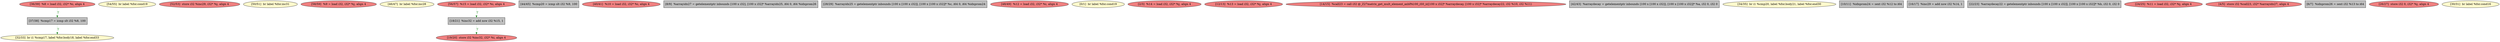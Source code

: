 
digraph G {


node2056 [fillcolor=grey,label="[37/38]  %cmp17 = icmp slt i32 %8, 100",shape=rectangle,style=filled ]
node2055 [fillcolor=lemonchiffon,label="[54/55]  br label %for.cond19",shape=ellipse,style=filled ]
node2054 [fillcolor=lightcoral,label="[52/53]  store i32 %inc29, i32* %j, align 4",shape=ellipse,style=filled ]
node2053 [fillcolor=lemonchiffon,label="[50/51]  br label %for.inc31",shape=ellipse,style=filled ]
node2058 [fillcolor=lightcoral,label="[58/59]  %9 = load i32, i32* %j, align 4",shape=ellipse,style=filled ]
node2051 [fillcolor=lemonchiffon,label="[46/47]  br label %for.inc28",shape=ellipse,style=filled ]
node2057 [fillcolor=lightcoral,label="[56/57]  %15 = load i32, i32* %i, align 4",shape=ellipse,style=filled ]
node2050 [fillcolor=grey,label="[44/45]  %cmp20 = icmp slt i32 %9, 100",shape=rectangle,style=filled ]
node2059 [fillcolor=lightcoral,label="[19/20]  store i32 %inc32, i32* %i, align 4",shape=ellipse,style=filled ]
node2048 [fillcolor=lightcoral,label="[40/41]  %10 = load i32, i32* %i, align 4",shape=ellipse,style=filled ]
node2045 [fillcolor=lemonchiffon,label="[32/33]  br i1 %cmp17, label %for.body18, label %for.end33",shape=ellipse,style=filled ]
node2034 [fillcolor=grey,label="[8/9]  %arrayidx27 = getelementptr inbounds [100 x i32], [100 x i32]* %arrayidx25, i64 0, i64 %idxprom26",shape=rectangle,style=filled ]
node2043 [fillcolor=grey,label="[28/29]  %arrayidx25 = getelementptr inbounds [100 x [100 x i32]], [100 x [100 x i32]]* %c, i64 0, i64 %idxprom24",shape=rectangle,style=filled ]
node2039 [fillcolor=grey,label="[18/21]  %inc32 = add nsw i32 %15, 1",shape=rectangle,style=filled ]
node2052 [fillcolor=lightcoral,label="[48/49]  %12 = load i32, i32* %i, align 4",shape=ellipse,style=filled ]
node2030 [fillcolor=lemonchiffon,label="[0/1]  br label %for.cond19",shape=ellipse,style=filled ]
node2031 [fillcolor=lightcoral,label="[2/3]  %14 = load i32, i32* %j, align 4",shape=ellipse,style=filled ]
node2036 [fillcolor=lightcoral,label="[12/13]  %13 = load i32, i32* %j, align 4",shape=ellipse,style=filled ]
node2037 [fillcolor=lightcoral,label="[14/15]  %call23 = call i32 @_Z27matrix_get_mult_element_axbPA100_iS0_ii([100 x i32]* %arraydecay, [100 x i32]* %arraydecay22, i32 %10, i32 %11)",shape=ellipse,style=filled ]
node2049 [fillcolor=grey,label="[42/43]  %arraydecay = getelementptr inbounds [100 x [100 x i32]], [100 x [100 x i32]]* %a, i32 0, i32 0",shape=rectangle,style=filled ]
node2046 [fillcolor=lemonchiffon,label="[34/35]  br i1 %cmp20, label %for.body21, label %for.end30",shape=ellipse,style=filled ]
node2035 [fillcolor=grey,label="[10/11]  %idxprom24 = sext i32 %12 to i64",shape=rectangle,style=filled ]
node2038 [fillcolor=grey,label="[16/17]  %inc29 = add nsw i32 %14, 1",shape=rectangle,style=filled ]
node2047 [fillcolor=lightcoral,label="[36/39]  %8 = load i32, i32* %i, align 4",shape=ellipse,style=filled ]
node2040 [fillcolor=grey,label="[22/23]  %arraydecay22 = getelementptr inbounds [100 x [100 x i32]], [100 x [100 x i32]]* %b, i32 0, i32 0",shape=rectangle,style=filled ]
node2041 [fillcolor=lightcoral,label="[24/25]  %11 = load i32, i32* %j, align 4",shape=ellipse,style=filled ]
node2032 [fillcolor=lightcoral,label="[4/5]  store i32 %call23, i32* %arrayidx27, align 4",shape=ellipse,style=filled ]
node2033 [fillcolor=grey,label="[6/7]  %idxprom26 = sext i32 %13 to i64",shape=rectangle,style=filled ]
node2042 [fillcolor=lightcoral,label="[26/27]  store i32 0, i32* %j, align 4",shape=ellipse,style=filled ]
node2044 [fillcolor=lemonchiffon,label="[30/31]  br label %for.cond16",shape=ellipse,style=filled ]

node2047->node2056 [style=dotted,color=forestgreen,label="T",fontcolor=forestgreen ]
node2039->node2059 [style=dotted,color=forestgreen,label="T",fontcolor=forestgreen ]
node2057->node2039 [style=dotted,color=forestgreen,label="T",fontcolor=forestgreen ]
node2056->node2045 [style=dotted,color=forestgreen,label="T",fontcolor=forestgreen ]


}
